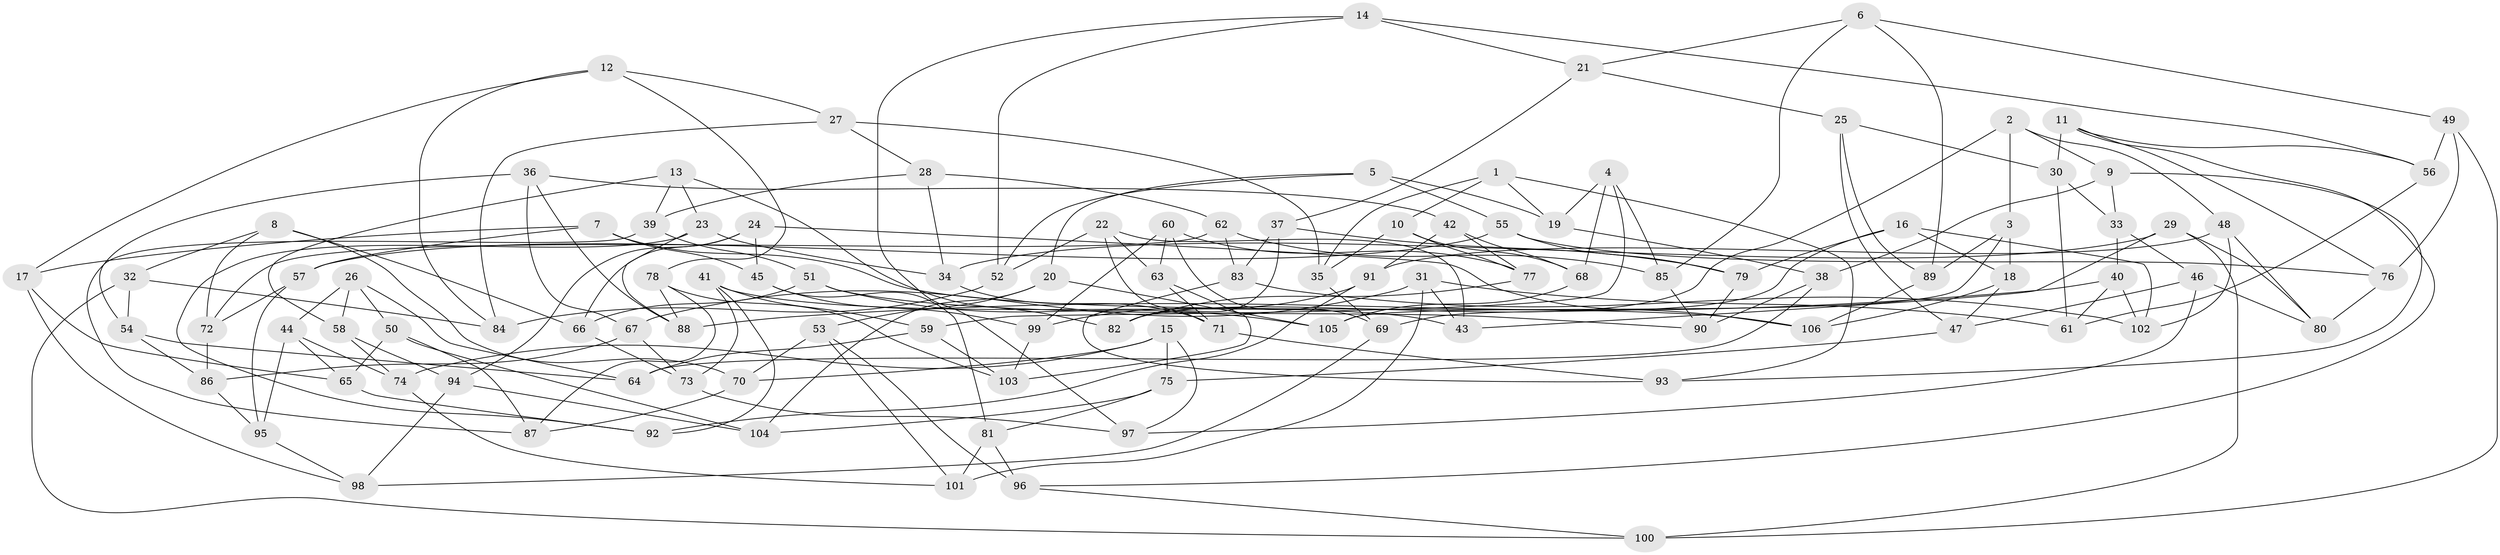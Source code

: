 // Generated by graph-tools (version 1.1) at 2025/56/03/09/25 04:56:31]
// undirected, 106 vertices, 212 edges
graph export_dot {
graph [start="1"]
  node [color=gray90,style=filled];
  1;
  2;
  3;
  4;
  5;
  6;
  7;
  8;
  9;
  10;
  11;
  12;
  13;
  14;
  15;
  16;
  17;
  18;
  19;
  20;
  21;
  22;
  23;
  24;
  25;
  26;
  27;
  28;
  29;
  30;
  31;
  32;
  33;
  34;
  35;
  36;
  37;
  38;
  39;
  40;
  41;
  42;
  43;
  44;
  45;
  46;
  47;
  48;
  49;
  50;
  51;
  52;
  53;
  54;
  55;
  56;
  57;
  58;
  59;
  60;
  61;
  62;
  63;
  64;
  65;
  66;
  67;
  68;
  69;
  70;
  71;
  72;
  73;
  74;
  75;
  76;
  77;
  78;
  79;
  80;
  81;
  82;
  83;
  84;
  85;
  86;
  87;
  88;
  89;
  90;
  91;
  92;
  93;
  94;
  95;
  96;
  97;
  98;
  99;
  100;
  101;
  102;
  103;
  104;
  105;
  106;
  1 -- 93;
  1 -- 10;
  1 -- 35;
  1 -- 19;
  2 -- 9;
  2 -- 48;
  2 -- 3;
  2 -- 82;
  3 -- 18;
  3 -- 105;
  3 -- 89;
  4 -- 68;
  4 -- 59;
  4 -- 19;
  4 -- 85;
  5 -- 52;
  5 -- 19;
  5 -- 20;
  5 -- 55;
  6 -- 89;
  6 -- 49;
  6 -- 85;
  6 -- 21;
  7 -- 17;
  7 -- 106;
  7 -- 57;
  7 -- 45;
  8 -- 70;
  8 -- 32;
  8 -- 66;
  8 -- 72;
  9 -- 38;
  9 -- 93;
  9 -- 33;
  10 -- 35;
  10 -- 77;
  10 -- 68;
  11 -- 30;
  11 -- 76;
  11 -- 56;
  11 -- 96;
  12 -- 78;
  12 -- 27;
  12 -- 17;
  12 -- 84;
  13 -- 82;
  13 -- 23;
  13 -- 58;
  13 -- 39;
  14 -- 52;
  14 -- 21;
  14 -- 97;
  14 -- 56;
  15 -- 70;
  15 -- 97;
  15 -- 74;
  15 -- 75;
  16 -- 18;
  16 -- 79;
  16 -- 69;
  16 -- 102;
  17 -- 65;
  17 -- 98;
  18 -- 47;
  18 -- 106;
  19 -- 38;
  20 -- 53;
  20 -- 104;
  20 -- 105;
  21 -- 37;
  21 -- 25;
  22 -- 52;
  22 -- 43;
  22 -- 71;
  22 -- 63;
  23 -- 34;
  23 -- 92;
  23 -- 88;
  24 -- 94;
  24 -- 45;
  24 -- 66;
  24 -- 106;
  25 -- 30;
  25 -- 47;
  25 -- 89;
  26 -- 50;
  26 -- 64;
  26 -- 58;
  26 -- 44;
  27 -- 28;
  27 -- 84;
  27 -- 35;
  28 -- 34;
  28 -- 62;
  28 -- 39;
  29 -- 34;
  29 -- 80;
  29 -- 43;
  29 -- 100;
  30 -- 61;
  30 -- 33;
  31 -- 61;
  31 -- 101;
  31 -- 67;
  31 -- 43;
  32 -- 100;
  32 -- 84;
  32 -- 54;
  33 -- 46;
  33 -- 40;
  34 -- 71;
  35 -- 69;
  36 -- 67;
  36 -- 54;
  36 -- 88;
  36 -- 42;
  37 -- 83;
  37 -- 82;
  37 -- 79;
  38 -- 90;
  38 -- 64;
  39 -- 51;
  39 -- 87;
  40 -- 88;
  40 -- 61;
  40 -- 102;
  41 -- 43;
  41 -- 59;
  41 -- 73;
  41 -- 92;
  42 -- 91;
  42 -- 68;
  42 -- 77;
  44 -- 74;
  44 -- 95;
  44 -- 65;
  45 -- 81;
  45 -- 99;
  46 -- 80;
  46 -- 97;
  46 -- 47;
  47 -- 75;
  48 -- 91;
  48 -- 102;
  48 -- 80;
  49 -- 56;
  49 -- 76;
  49 -- 100;
  50 -- 87;
  50 -- 104;
  50 -- 65;
  51 -- 105;
  51 -- 66;
  51 -- 90;
  52 -- 84;
  53 -- 101;
  53 -- 70;
  53 -- 96;
  54 -- 86;
  54 -- 64;
  55 -- 76;
  55 -- 79;
  55 -- 57;
  56 -- 61;
  57 -- 95;
  57 -- 72;
  58 -- 74;
  58 -- 94;
  59 -- 64;
  59 -- 103;
  60 -- 69;
  60 -- 63;
  60 -- 77;
  60 -- 99;
  62 -- 83;
  62 -- 85;
  62 -- 72;
  63 -- 103;
  63 -- 71;
  65 -- 92;
  66 -- 73;
  67 -- 86;
  67 -- 73;
  68 -- 105;
  69 -- 98;
  70 -- 87;
  71 -- 93;
  72 -- 86;
  73 -- 97;
  74 -- 101;
  75 -- 81;
  75 -- 104;
  76 -- 80;
  77 -- 82;
  78 -- 88;
  78 -- 103;
  78 -- 87;
  79 -- 90;
  81 -- 96;
  81 -- 101;
  83 -- 102;
  83 -- 93;
  85 -- 90;
  86 -- 95;
  89 -- 106;
  91 -- 99;
  91 -- 92;
  94 -- 98;
  94 -- 104;
  95 -- 98;
  96 -- 100;
  99 -- 103;
}
